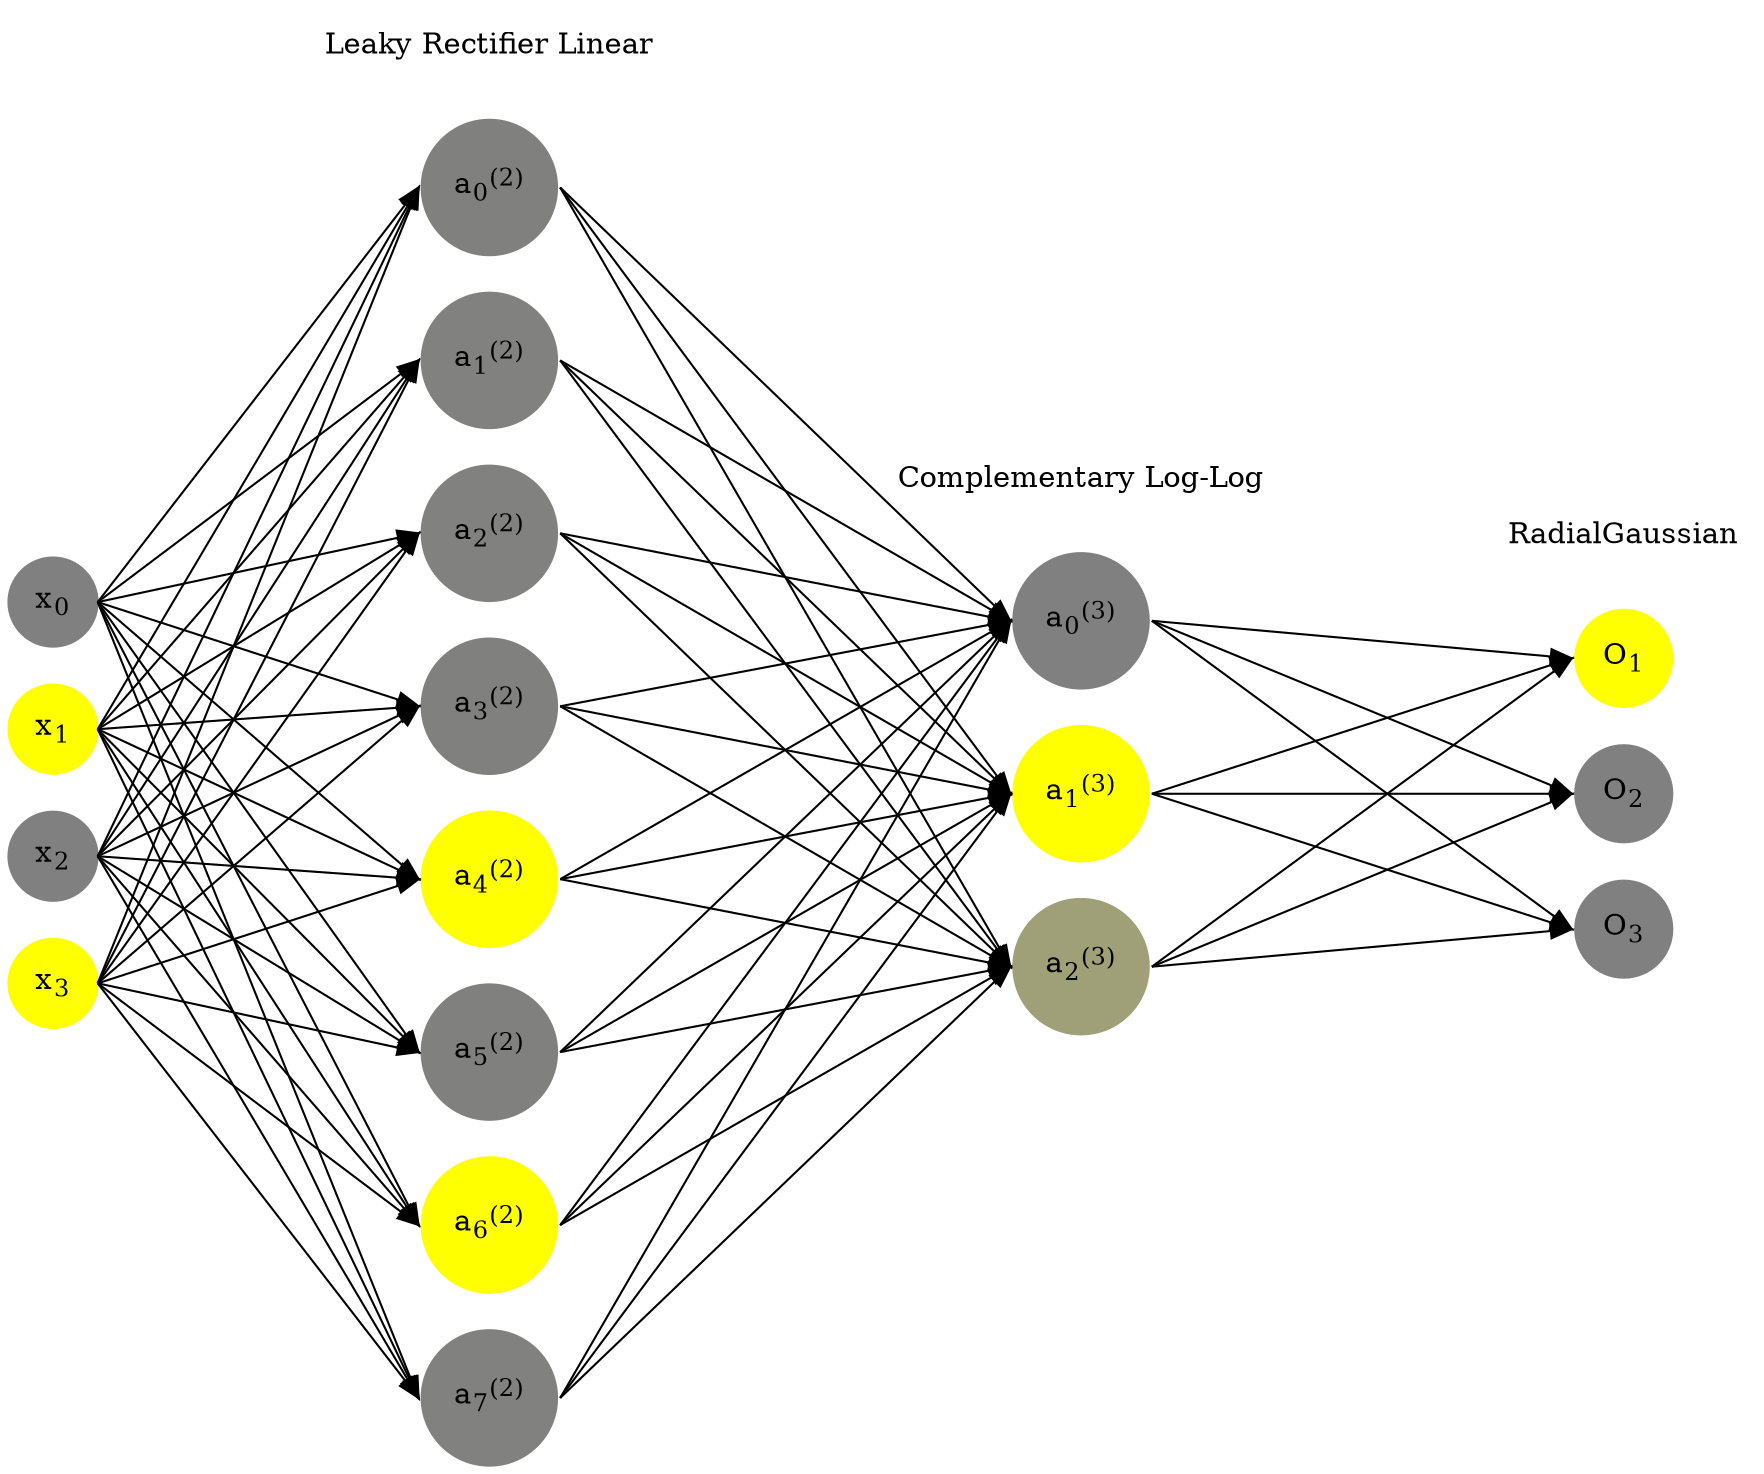 digraph G {
	rankdir = LR;
	splines=false;
	edge[style=invis];
	ranksep= 1.4;
	{
	node [shape=circle, color="0.1667, 0.0, 0.5", style=filled, fillcolor="0.1667, 0.0, 0.5"];
	x0 [label=<x<sub>0</sub>>];
	}
	{
	node [shape=circle, color="0.1667, 1.0, 1.0", style=filled, fillcolor="0.1667, 1.0, 1.0"];
	x1 [label=<x<sub>1</sub>>];
	}
	{
	node [shape=circle, color="0.1667, 0.0, 0.5", style=filled, fillcolor="0.1667, 0.0, 0.5"];
	x2 [label=<x<sub>2</sub>>];
	}
	{
	node [shape=circle, color="0.1667, 1.0, 1.0", style=filled, fillcolor="0.1667, 1.0, 1.0"];
	x3 [label=<x<sub>3</sub>>];
	}
	{
	node [shape=circle, color="0.1667, 0.003078, 0.501539", style=filled, fillcolor="0.1667, 0.003078, 0.501539"];
	a02 [label=<a<sub>0</sub><sup>(2)</sup>>];
	}
	{
	node [shape=circle, color="0.1667, 0.013770, 0.506885", style=filled, fillcolor="0.1667, 0.013770, 0.506885"];
	a12 [label=<a<sub>1</sub><sup>(2)</sup>>];
	}
	{
	node [shape=circle, color="0.1667, 0.008612, 0.504306", style=filled, fillcolor="0.1667, 0.008612, 0.504306"];
	a22 [label=<a<sub>2</sub><sup>(2)</sup>>];
	}
	{
	node [shape=circle, color="0.1667, 0.001938, 0.500969", style=filled, fillcolor="0.1667, 0.001938, 0.500969"];
	a32 [label=<a<sub>3</sub><sup>(2)</sup>>];
	}
	{
	node [shape=circle, color="0.1667, 8.660803, 4.830401", style=filled, fillcolor="0.1667, 8.660803, 4.830401"];
	a42 [label=<a<sub>4</sub><sup>(2)</sup>>];
	}
	{
	node [shape=circle, color="0.1667, 0.006820, 0.503410", style=filled, fillcolor="0.1667, 0.006820, 0.503410"];
	a52 [label=<a<sub>5</sub><sup>(2)</sup>>];
	}
	{
	node [shape=circle, color="0.1667, 5.999012, 3.499506", style=filled, fillcolor="0.1667, 5.999012, 3.499506"];
	a62 [label=<a<sub>6</sub><sup>(2)</sup>>];
	}
	{
	node [shape=circle, color="0.1667, 0.010075, 0.505038", style=filled, fillcolor="0.1667, 0.010075, 0.505038"];
	a72 [label=<a<sub>7</sub><sup>(2)</sup>>];
	}
	{
	node [shape=circle, color="0.1667, 0.000000, 0.500000", style=filled, fillcolor="0.1667, 0.000000, 0.500000"];
	a03 [label=<a<sub>0</sub><sup>(3)</sup>>];
	}
	{
	node [shape=circle, color="0.1667, 1.000000, 1.000000", style=filled, fillcolor="0.1667, 1.000000, 1.000000"];
	a13 [label=<a<sub>1</sub><sup>(3)</sup>>];
	}
	{
	node [shape=circle, color="0.1667, 0.247353, 0.623676", style=filled, fillcolor="0.1667, 0.247353, 0.623676"];
	a23 [label=<a<sub>2</sub><sup>(3)</sup>>];
	}
	{
	node [shape=circle, color="0.1667, 1.0, 1.0", style=filled, fillcolor="0.1667, 1.0, 1.0"];
	O1 [label=<O<sub>1</sub>>];
	}
	{
	node [shape=circle, color="0.1667, 0.0, 0.5", style=filled, fillcolor="0.1667, 0.0, 0.5"];
	O2 [label=<O<sub>2</sub>>];
	}
	{
	node [shape=circle, color="0.1667, 0.0, 0.5", style=filled, fillcolor="0.1667, 0.0, 0.5"];
	O3 [label=<O<sub>3</sub>>];
	}
	{
	rank=same;
	x0->x1->x2->x3;
	}
	{
	rank=same;
	a02->a12->a22->a32->a42->a52->a62->a72;
	}
	{
	rank=same;
	a03->a13->a23;
	}
	{
	rank=same;
	O1->O2->O3;
	}
	l1 [shape=plaintext,label="Leaky Rectifier Linear"];
	l1->a02;
	{rank=same; l1;a02};
	l2 [shape=plaintext,label="Complementary Log-Log"];
	l2->a03;
	{rank=same; l2;a03};
	l3 [shape=plaintext,label="RadialGaussian"];
	l3->O1;
	{rank=same; l3;O1};
edge[style=solid, tailport=e, headport=w];
	{x0;x1;x2;x3} -> {a02;a12;a22;a32;a42;a52;a62;a72};
	{a02;a12;a22;a32;a42;a52;a62;a72} -> {a03;a13;a23};
	{a03;a13;a23} -> {O1,O2,O3};
}
